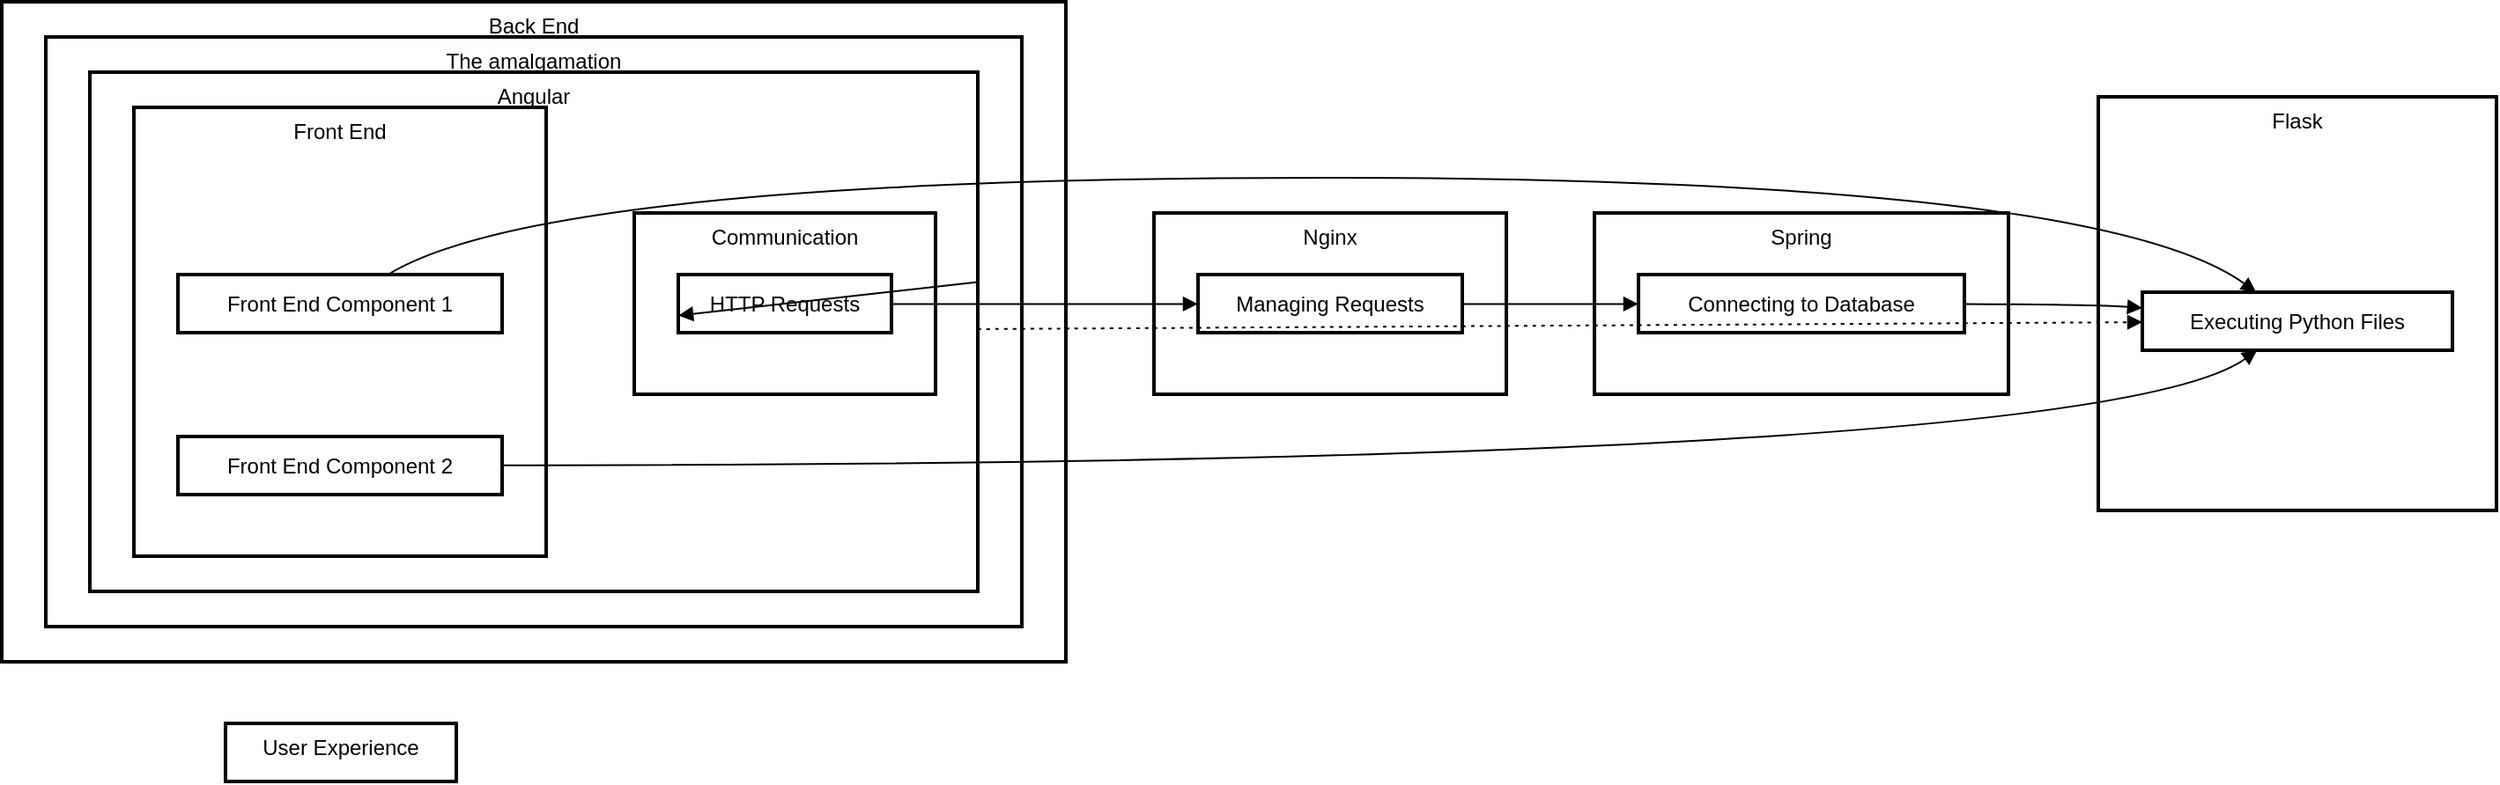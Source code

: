 <mxfile version="21.6.8" type="github">
  <diagram name="Page-1" id="WwZqWriOgSdLukJcTicj">
    <mxGraphModel>
      <root>
        <mxCell id="0" />
        <mxCell id="1" parent="0" />
        <mxCell id="2" value="Back End" style="whiteSpace=wrap;strokeWidth=2;verticalAlign=top;" vertex="1" parent="1">
          <mxGeometry width="604" height="375" as="geometry" />
        </mxCell>
        <mxCell id="3" value="The amalgamation" style="whiteSpace=wrap;strokeWidth=2;verticalAlign=top;" vertex="1" parent="1">
          <mxGeometry x="25" y="20" width="554" height="335" as="geometry" />
        </mxCell>
        <mxCell id="4" value="Angular" style="whiteSpace=wrap;strokeWidth=2;verticalAlign=top;" vertex="1" parent="1">
          <mxGeometry x="50" y="40" width="504" height="295" as="geometry" />
        </mxCell>
        <mxCell id="5" value="Flask" style="whiteSpace=wrap;strokeWidth=2;verticalAlign=top;" vertex="1" parent="1">
          <mxGeometry x="1190" y="54" width="226" height="235" as="geometry" />
        </mxCell>
        <mxCell id="6" value="Executing Python Files" style="whiteSpace=wrap;strokeWidth=2;" vertex="1" parent="1">
          <mxGeometry x="1215" y="165" width="176" height="33" as="geometry" />
        </mxCell>
        <mxCell id="7" value="Spring" style="whiteSpace=wrap;strokeWidth=2;verticalAlign=top;" vertex="1" parent="1">
          <mxGeometry x="904" y="120" width="235" height="103" as="geometry" />
        </mxCell>
        <mxCell id="8" value="Connecting to Database" style="whiteSpace=wrap;strokeWidth=2;" vertex="1" parent="1">
          <mxGeometry x="929" y="155" width="185" height="33" as="geometry" />
        </mxCell>
        <mxCell id="9" value="Nginx" style="whiteSpace=wrap;strokeWidth=2;verticalAlign=top;" vertex="1" parent="1">
          <mxGeometry x="654" y="120" width="200" height="103" as="geometry" />
        </mxCell>
        <mxCell id="10" value="Managing Requests" style="whiteSpace=wrap;strokeWidth=2;" vertex="1" parent="1">
          <mxGeometry x="679" y="155" width="150" height="33" as="geometry" />
        </mxCell>
        <mxCell id="11" value="Front End" style="whiteSpace=wrap;strokeWidth=2;verticalAlign=top;" vertex="1" parent="1">
          <mxGeometry x="75" y="60" width="234" height="255" as="geometry" />
        </mxCell>
        <mxCell id="12" value="Communication" style="whiteSpace=wrap;strokeWidth=2;verticalAlign=top;" vertex="1" parent="1">
          <mxGeometry x="359" y="120" width="171" height="103" as="geometry" />
        </mxCell>
        <mxCell id="13" value="HTTP Requests" style="whiteSpace=wrap;strokeWidth=2;" vertex="1" parent="1">
          <mxGeometry x="384" y="155" width="121" height="33" as="geometry" />
        </mxCell>
        <mxCell id="14" value="Front End Component 1" style="whiteSpace=wrap;strokeWidth=2;" vertex="1" parent="1">
          <mxGeometry x="100" y="155" width="184" height="33" as="geometry" />
        </mxCell>
        <mxCell id="15" value="Front End Component 2" style="whiteSpace=wrap;strokeWidth=2;" vertex="1" parent="1">
          <mxGeometry x="100" y="247" width="184" height="33" as="geometry" />
        </mxCell>
        <mxCell id="16" value="User Experience" style="whiteSpace=wrap;strokeWidth=2;verticalAlign=top;" vertex="1" parent="1">
          <mxGeometry x="127" y="410" width="131" height="33" as="geometry" />
        </mxCell>
        <mxCell id="17" value="" style="curved=1;startArrow=none;endArrow=block;exitX=0.995;exitY=0.506;entryX=0.003;entryY=0.506;" edge="1" parent="1" source="13" target="10">
          <mxGeometry relative="1" as="geometry">
            <Array as="points" />
          </mxGeometry>
        </mxCell>
        <mxCell id="18" value="" style="curved=1;startArrow=none;endArrow=block;exitX=1.003;exitY=0.506;entryX=0.002;entryY=0.506;" edge="1" parent="1" source="10" target="8">
          <mxGeometry relative="1" as="geometry">
            <Array as="points" />
          </mxGeometry>
        </mxCell>
        <mxCell id="19" value="" style="curved=1;startArrow=none;endArrow=block;exitX=1.003;exitY=0.506;entryX=-0.003;entryY=0.27;" edge="1" parent="1" source="8" target="6">
          <mxGeometry relative="1" as="geometry">
            <Array as="points">
              <mxPoint x="1190" y="172" />
            </Array>
          </mxGeometry>
        </mxCell>
        <mxCell id="20" value="" style="curved=1;startArrow=none;endArrow=block;exitX=0.648;exitY=0;entryX=0.367;entryY=0;" edge="1" parent="1" source="14" target="6">
          <mxGeometry relative="1" as="geometry">
            <Array as="points">
              <mxPoint x="309" y="100" />
              <mxPoint x="1190" y="100" />
            </Array>
          </mxGeometry>
        </mxCell>
        <mxCell id="21" value="" style="curved=1;startArrow=none;endArrow=block;exitX=0.999;exitY=0.497;entryX=0.367;entryY=1.012;" edge="1" parent="1" source="15" target="6">
          <mxGeometry relative="1" as="geometry">
            <Array as="points">
              <mxPoint x="1190" y="263" />
            </Array>
          </mxGeometry>
        </mxCell>
        <mxCell id="22" value="" style="curved=1;startArrow=none;endArrow=block;" edge="1" parent="1" source="4" target="13">
          <mxGeometry relative="1" as="geometry">
            <Array as="points" />
          </mxGeometry>
        </mxCell>
        <mxCell id="23" value="" style="curved=1;dashed=1;dashPattern=2 3;startArrow=none;endArrow=block;" edge="1" parent="1" source="4" target="6">
          <mxGeometry relative="1" as="geometry">
            <Array as="points" />
          </mxGeometry>
        </mxCell>
      </root>
    </mxGraphModel>
  </diagram>
</mxfile>
